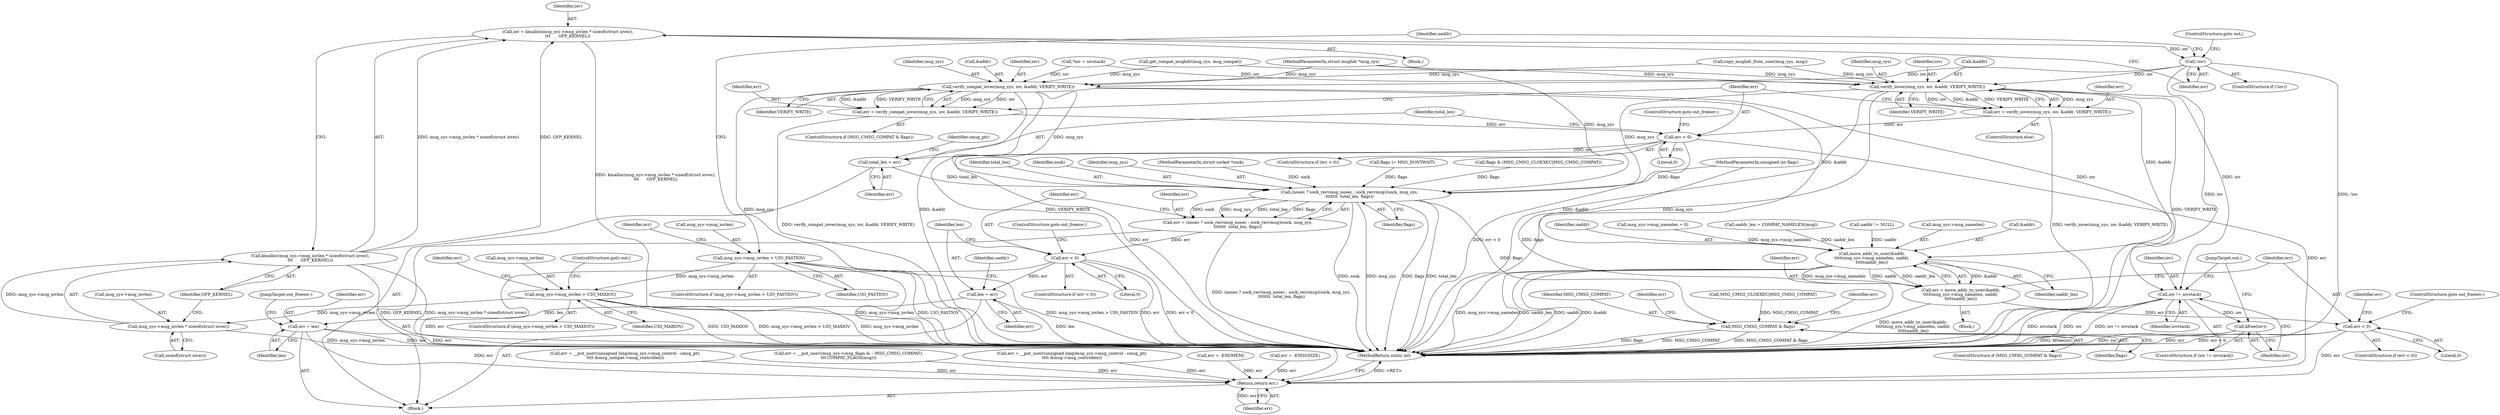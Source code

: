 digraph "0_linux_f3d3342602f8bcbf37d7c46641cb9bca7618eb1c_31@integer" {
"1000174" [label="(Call,iov = kmalloc(msg_sys->msg_iovlen * sizeof(struct iovec),\n\t\t\t      GFP_KERNEL))"];
"1000176" [label="(Call,kmalloc(msg_sys->msg_iovlen * sizeof(struct iovec),\n\t\t\t      GFP_KERNEL))"];
"1000177" [label="(Call,msg_sys->msg_iovlen * sizeof(struct iovec))"];
"1000164" [label="(Call,msg_sys->msg_iovlen > UIO_MAXIOV)"];
"1000153" [label="(Call,msg_sys->msg_iovlen > UIO_FASTIOV)"];
"1000185" [label="(Call,!iov)"];
"1000205" [label="(Call,verify_compat_iovec(msg_sys, iov, &addr, VERIFY_WRITE))"];
"1000203" [label="(Call,err = verify_compat_iovec(msg_sys, iov, &addr, VERIFY_WRITE))"];
"1000221" [label="(Call,err < 0)"];
"1000225" [label="(Call,total_len = err)"];
"1000262" [label="(Call,(nosec ? sock_recvmsg_nosec : sock_recvmsg)(sock, msg_sys,\n\t\t\t\t\t\t\t  total_len, flags))"];
"1000260" [label="(Call,err = (nosec ? sock_recvmsg_nosec : sock_recvmsg)(sock, msg_sys,\n\t\t\t\t\t\t\t  total_len, flags))"];
"1000268" [label="(Call,err < 0)"];
"1000272" [label="(Call,len = err)"];
"1000344" [label="(Call,err = len)"];
"1000355" [label="(Return,return err;)"];
"1000309" [label="(Call,MSG_CMSG_COMPAT & flags)"];
"1000282" [label="(Call,move_addr_to_user(&addr,\n\t\t\t\t\tmsg_sys->msg_namelen, uaddr,\n\t\t\t\t\tuaddr_len))"];
"1000280" [label="(Call,err = move_addr_to_user(&addr,\n\t\t\t\t\tmsg_sys->msg_namelen, uaddr,\n\t\t\t\t\tuaddr_len))"];
"1000291" [label="(Call,err < 0)"];
"1000349" [label="(Call,iov != iovstack)"];
"1000352" [label="(Call,kfree(iov))"];
"1000214" [label="(Call,verify_iovec(msg_sys, iov, &addr, VERIFY_WRITE))"];
"1000212" [label="(Call,err = verify_iovec(msg_sys, iov, &addr, VERIFY_WRITE))"];
"1000281" [label="(Identifier,err)"];
"1000175" [label="(Identifier,iov)"];
"1000244" [label="(Call,msg_sys->msg_namelen = 0)"];
"1000354" [label="(JumpTarget,out:)"];
"1000195" [label="(Call,uaddr_len = COMPAT_NAMELEN(msg))"];
"1000296" [label="(Identifier,err)"];
"1000272" [label="(Call,len = err)"];
"1000282" [label="(Call,move_addr_to_user(&addr,\n\t\t\t\t\tmsg_sys->msg_namelen, uaddr,\n\t\t\t\t\tuaddr_len))"];
"1000105" [label="(MethodParameterIn,struct socket *sock)"];
"1000153" [label="(Call,msg_sys->msg_iovlen > UIO_FASTIOV)"];
"1000267" [label="(ControlStructure,if (err < 0))"];
"1000266" [label="(Identifier,flags)"];
"1000177" [label="(Call,msg_sys->msg_iovlen * sizeof(struct iovec))"];
"1000216" [label="(Identifier,iov)"];
"1000257" [label="(Call,flags |= MSG_DONTWAIT)"];
"1000239" [label="(Call,flags & (MSG_CMSG_CLOEXEC|MSG_CMSG_COMPAT))"];
"1000351" [label="(Identifier,iovstack)"];
"1000169" [label="(ControlStructure,goto out;)"];
"1000280" [label="(Call,err = move_addr_to_user(&addr,\n\t\t\t\t\tmsg_sys->msg_namelen, uaddr,\n\t\t\t\t\tuaddr_len))"];
"1000145" [label="(Call,copy_msghdr_from_user(msg_sys, msg))"];
"1000276" [label="(Call,uaddr != NULL)"];
"1000189" [label="(Identifier,uaddr)"];
"1000345" [label="(Identifier,err)"];
"1000241" [label="(Call,MSG_CMSG_CLOEXEC|MSG_CMSG_COMPAT)"];
"1000212" [label="(Call,err = verify_iovec(msg_sys, iov, &addr, VERIFY_WRITE))"];
"1000328" [label="(Identifier,err)"];
"1000217" [label="(Call,&addr)"];
"1000277" [label="(Identifier,uaddr)"];
"1000181" [label="(Call,sizeof(struct iovec))"];
"1000213" [label="(Identifier,err)"];
"1000210" [label="(Identifier,VERIFY_WRITE)"];
"1000350" [label="(Identifier,iov)"];
"1000226" [label="(Identifier,total_len)"];
"1000344" [label="(Call,err = len)"];
"1000183" [label="(Identifier,GFP_KERNEL)"];
"1000108" [label="(MethodParameterIn,unsigned int flags)"];
"1000163" [label="(ControlStructure,if (msg_sys->msg_iovlen > UIO_MAXIOV))"];
"1000265" [label="(Identifier,total_len)"];
"1000261" [label="(Identifier,err)"];
"1000203" [label="(Call,err = verify_compat_iovec(msg_sys, iov, &addr, VERIFY_WRITE))"];
"1000312" [label="(Call,err = __put_user((unsigned long)msg_sys->msg_control - cmsg_ptr,\n\t\t\t\t &msg_compat->msg_controllen))"];
"1000135" [label="(Call,get_compat_msghdr(msg_sys, msg_compat))"];
"1000176" [label="(Call,kmalloc(msg_sys->msg_iovlen * sizeof(struct iovec),\n\t\t\t      GFP_KERNEL))"];
"1000346" [label="(Identifier,len)"];
"1000219" [label="(Identifier,VERIFY_WRITE)"];
"1000185" [label="(Call,!iov)"];
"1000222" [label="(Identifier,err)"];
"1000260" [label="(Call,err = (nosec ? sock_recvmsg_nosec : sock_recvmsg)(sock, msg_sys,\n\t\t\t\t\t\t\t  total_len, flags))"];
"1000229" [label="(Identifier,cmsg_ptr)"];
"1000274" [label="(Identifier,err)"];
"1000220" [label="(ControlStructure,if (err < 0))"];
"1000152" [label="(ControlStructure,if (msg_sys->msg_iovlen > UIO_FASTIOV))"];
"1000207" [label="(Identifier,iov)"];
"1000199" [label="(ControlStructure,if (MSG_CMSG_COMPAT & flags))"];
"1000263" [label="(Identifier,sock)"];
"1000158" [label="(Block,)"];
"1000214" [label="(Call,verify_iovec(msg_sys, iov, &addr, VERIFY_WRITE))"];
"1000204" [label="(Identifier,err)"];
"1000285" [label="(Call,msg_sys->msg_namelen)"];
"1000295" [label="(Call,err = __put_user((msg_sys->msg_flags & ~MSG_CMSG_COMPAT),\n\t\t\t COMPAT_FLAGS(msg)))"];
"1000269" [label="(Identifier,err)"];
"1000171" [label="(Identifier,err)"];
"1000352" [label="(Call,kfree(iov))"];
"1000279" [label="(Block,)"];
"1000262" [label="(Call,(nosec ? sock_recvmsg_nosec : sock_recvmsg)(sock, msg_sys,\n\t\t\t\t\t\t\t  total_len, flags))"];
"1000327" [label="(Call,err = __put_user((unsigned long)msg_sys->msg_control - cmsg_ptr,\n\t\t\t\t &msg->msg_controllen))"];
"1000154" [label="(Call,msg_sys->msg_iovlen)"];
"1000119" [label="(Call,*iov = iovstack)"];
"1000283" [label="(Call,&addr)"];
"1000268" [label="(Call,err < 0)"];
"1000110" [label="(Block,)"];
"1000353" [label="(Identifier,iov)"];
"1000170" [label="(Call,err = -ENOMEM)"];
"1000270" [label="(Literal,0)"];
"1000223" [label="(Literal,0)"];
"1000308" [label="(ControlStructure,if (MSG_CMSG_COMPAT & flags))"];
"1000206" [label="(Identifier,msg_sys)"];
"1000164" [label="(Call,msg_sys->msg_iovlen > UIO_MAXIOV)"];
"1000311" [label="(Identifier,flags)"];
"1000347" [label="(JumpTarget,out_freeiov:)"];
"1000349" [label="(Call,iov != iovstack)"];
"1000356" [label="(Identifier,err)"];
"1000357" [label="(MethodReturn,static int)"];
"1000310" [label="(Identifier,MSG_CMSG_COMPAT)"];
"1000165" [label="(Call,msg_sys->msg_iovlen)"];
"1000107" [label="(MethodParameterIn,struct msghdr *msg_sys)"];
"1000309" [label="(Call,MSG_CMSG_COMPAT & flags)"];
"1000211" [label="(ControlStructure,else)"];
"1000187" [label="(ControlStructure,goto out;)"];
"1000225" [label="(Call,total_len = err)"];
"1000289" [label="(Identifier,uaddr_len)"];
"1000291" [label="(Call,err < 0)"];
"1000157" [label="(Identifier,UIO_FASTIOV)"];
"1000294" [label="(ControlStructure,goto out_freeiov;)"];
"1000168" [label="(Identifier,UIO_MAXIOV)"];
"1000348" [label="(ControlStructure,if (iov != iovstack))"];
"1000273" [label="(Identifier,len)"];
"1000227" [label="(Identifier,err)"];
"1000186" [label="(Identifier,iov)"];
"1000160" [label="(Identifier,err)"];
"1000174" [label="(Call,iov = kmalloc(msg_sys->msg_iovlen * sizeof(struct iovec),\n\t\t\t      GFP_KERNEL))"];
"1000355" [label="(Return,return err;)"];
"1000290" [label="(ControlStructure,if (err < 0))"];
"1000221" [label="(Call,err < 0)"];
"1000313" [label="(Identifier,err)"];
"1000184" [label="(ControlStructure,if (!iov))"];
"1000271" [label="(ControlStructure,goto out_freeiov;)"];
"1000292" [label="(Identifier,err)"];
"1000178" [label="(Call,msg_sys->msg_iovlen)"];
"1000224" [label="(ControlStructure,goto out_freeiov;)"];
"1000288" [label="(Identifier,uaddr)"];
"1000264" [label="(Identifier,msg_sys)"];
"1000159" [label="(Call,err = -EMSGSIZE)"];
"1000208" [label="(Call,&addr)"];
"1000205" [label="(Call,verify_compat_iovec(msg_sys, iov, &addr, VERIFY_WRITE))"];
"1000293" [label="(Literal,0)"];
"1000215" [label="(Identifier,msg_sys)"];
"1000174" -> "1000158"  [label="AST: "];
"1000174" -> "1000176"  [label="CFG: "];
"1000175" -> "1000174"  [label="AST: "];
"1000176" -> "1000174"  [label="AST: "];
"1000186" -> "1000174"  [label="CFG: "];
"1000174" -> "1000357"  [label="DDG: kmalloc(msg_sys->msg_iovlen * sizeof(struct iovec),\n\t\t\t      GFP_KERNEL)"];
"1000176" -> "1000174"  [label="DDG: msg_sys->msg_iovlen * sizeof(struct iovec)"];
"1000176" -> "1000174"  [label="DDG: GFP_KERNEL"];
"1000174" -> "1000185"  [label="DDG: iov"];
"1000176" -> "1000183"  [label="CFG: "];
"1000177" -> "1000176"  [label="AST: "];
"1000183" -> "1000176"  [label="AST: "];
"1000176" -> "1000357"  [label="DDG: msg_sys->msg_iovlen * sizeof(struct iovec)"];
"1000176" -> "1000357"  [label="DDG: GFP_KERNEL"];
"1000177" -> "1000176"  [label="DDG: msg_sys->msg_iovlen"];
"1000177" -> "1000181"  [label="CFG: "];
"1000178" -> "1000177"  [label="AST: "];
"1000181" -> "1000177"  [label="AST: "];
"1000183" -> "1000177"  [label="CFG: "];
"1000177" -> "1000357"  [label="DDG: msg_sys->msg_iovlen"];
"1000164" -> "1000177"  [label="DDG: msg_sys->msg_iovlen"];
"1000164" -> "1000163"  [label="AST: "];
"1000164" -> "1000168"  [label="CFG: "];
"1000165" -> "1000164"  [label="AST: "];
"1000168" -> "1000164"  [label="AST: "];
"1000169" -> "1000164"  [label="CFG: "];
"1000171" -> "1000164"  [label="CFG: "];
"1000164" -> "1000357"  [label="DDG: UIO_MAXIOV"];
"1000164" -> "1000357"  [label="DDG: msg_sys->msg_iovlen > UIO_MAXIOV"];
"1000164" -> "1000357"  [label="DDG: msg_sys->msg_iovlen"];
"1000153" -> "1000164"  [label="DDG: msg_sys->msg_iovlen"];
"1000153" -> "1000152"  [label="AST: "];
"1000153" -> "1000157"  [label="CFG: "];
"1000154" -> "1000153"  [label="AST: "];
"1000157" -> "1000153"  [label="AST: "];
"1000160" -> "1000153"  [label="CFG: "];
"1000189" -> "1000153"  [label="CFG: "];
"1000153" -> "1000357"  [label="DDG: UIO_FASTIOV"];
"1000153" -> "1000357"  [label="DDG: msg_sys->msg_iovlen > UIO_FASTIOV"];
"1000153" -> "1000357"  [label="DDG: msg_sys->msg_iovlen"];
"1000185" -> "1000184"  [label="AST: "];
"1000185" -> "1000186"  [label="CFG: "];
"1000186" -> "1000185"  [label="AST: "];
"1000187" -> "1000185"  [label="CFG: "];
"1000189" -> "1000185"  [label="CFG: "];
"1000185" -> "1000357"  [label="DDG: iov"];
"1000185" -> "1000357"  [label="DDG: !iov"];
"1000185" -> "1000205"  [label="DDG: iov"];
"1000185" -> "1000214"  [label="DDG: iov"];
"1000205" -> "1000203"  [label="AST: "];
"1000205" -> "1000210"  [label="CFG: "];
"1000206" -> "1000205"  [label="AST: "];
"1000207" -> "1000205"  [label="AST: "];
"1000208" -> "1000205"  [label="AST: "];
"1000210" -> "1000205"  [label="AST: "];
"1000203" -> "1000205"  [label="CFG: "];
"1000205" -> "1000357"  [label="DDG: VERIFY_WRITE"];
"1000205" -> "1000357"  [label="DDG: msg_sys"];
"1000205" -> "1000357"  [label="DDG: &addr"];
"1000205" -> "1000203"  [label="DDG: msg_sys"];
"1000205" -> "1000203"  [label="DDG: iov"];
"1000205" -> "1000203"  [label="DDG: &addr"];
"1000205" -> "1000203"  [label="DDG: VERIFY_WRITE"];
"1000135" -> "1000205"  [label="DDG: msg_sys"];
"1000145" -> "1000205"  [label="DDG: msg_sys"];
"1000107" -> "1000205"  [label="DDG: msg_sys"];
"1000119" -> "1000205"  [label="DDG: iov"];
"1000205" -> "1000262"  [label="DDG: msg_sys"];
"1000205" -> "1000282"  [label="DDG: &addr"];
"1000205" -> "1000349"  [label="DDG: iov"];
"1000203" -> "1000199"  [label="AST: "];
"1000204" -> "1000203"  [label="AST: "];
"1000222" -> "1000203"  [label="CFG: "];
"1000203" -> "1000357"  [label="DDG: verify_compat_iovec(msg_sys, iov, &addr, VERIFY_WRITE)"];
"1000203" -> "1000221"  [label="DDG: err"];
"1000221" -> "1000220"  [label="AST: "];
"1000221" -> "1000223"  [label="CFG: "];
"1000222" -> "1000221"  [label="AST: "];
"1000223" -> "1000221"  [label="AST: "];
"1000224" -> "1000221"  [label="CFG: "];
"1000226" -> "1000221"  [label="CFG: "];
"1000221" -> "1000357"  [label="DDG: err < 0"];
"1000221" -> "1000357"  [label="DDG: err"];
"1000212" -> "1000221"  [label="DDG: err"];
"1000221" -> "1000225"  [label="DDG: err"];
"1000221" -> "1000355"  [label="DDG: err"];
"1000225" -> "1000110"  [label="AST: "];
"1000225" -> "1000227"  [label="CFG: "];
"1000226" -> "1000225"  [label="AST: "];
"1000227" -> "1000225"  [label="AST: "];
"1000229" -> "1000225"  [label="CFG: "];
"1000225" -> "1000262"  [label="DDG: total_len"];
"1000262" -> "1000260"  [label="AST: "];
"1000262" -> "1000266"  [label="CFG: "];
"1000263" -> "1000262"  [label="AST: "];
"1000264" -> "1000262"  [label="AST: "];
"1000265" -> "1000262"  [label="AST: "];
"1000266" -> "1000262"  [label="AST: "];
"1000260" -> "1000262"  [label="CFG: "];
"1000262" -> "1000357"  [label="DDG: total_len"];
"1000262" -> "1000357"  [label="DDG: sock"];
"1000262" -> "1000357"  [label="DDG: msg_sys"];
"1000262" -> "1000357"  [label="DDG: flags"];
"1000262" -> "1000260"  [label="DDG: sock"];
"1000262" -> "1000260"  [label="DDG: msg_sys"];
"1000262" -> "1000260"  [label="DDG: total_len"];
"1000262" -> "1000260"  [label="DDG: flags"];
"1000105" -> "1000262"  [label="DDG: sock"];
"1000214" -> "1000262"  [label="DDG: msg_sys"];
"1000107" -> "1000262"  [label="DDG: msg_sys"];
"1000239" -> "1000262"  [label="DDG: flags"];
"1000257" -> "1000262"  [label="DDG: flags"];
"1000108" -> "1000262"  [label="DDG: flags"];
"1000262" -> "1000309"  [label="DDG: flags"];
"1000260" -> "1000110"  [label="AST: "];
"1000261" -> "1000260"  [label="AST: "];
"1000269" -> "1000260"  [label="CFG: "];
"1000260" -> "1000357"  [label="DDG: (nosec ? sock_recvmsg_nosec : sock_recvmsg)(sock, msg_sys,\n\t\t\t\t\t\t\t  total_len, flags)"];
"1000260" -> "1000268"  [label="DDG: err"];
"1000268" -> "1000267"  [label="AST: "];
"1000268" -> "1000270"  [label="CFG: "];
"1000269" -> "1000268"  [label="AST: "];
"1000270" -> "1000268"  [label="AST: "];
"1000271" -> "1000268"  [label="CFG: "];
"1000273" -> "1000268"  [label="CFG: "];
"1000268" -> "1000357"  [label="DDG: err"];
"1000268" -> "1000357"  [label="DDG: err < 0"];
"1000268" -> "1000272"  [label="DDG: err"];
"1000268" -> "1000355"  [label="DDG: err"];
"1000272" -> "1000110"  [label="AST: "];
"1000272" -> "1000274"  [label="CFG: "];
"1000273" -> "1000272"  [label="AST: "];
"1000274" -> "1000272"  [label="AST: "];
"1000277" -> "1000272"  [label="CFG: "];
"1000272" -> "1000357"  [label="DDG: len"];
"1000272" -> "1000344"  [label="DDG: len"];
"1000344" -> "1000110"  [label="AST: "];
"1000344" -> "1000346"  [label="CFG: "];
"1000345" -> "1000344"  [label="AST: "];
"1000346" -> "1000344"  [label="AST: "];
"1000347" -> "1000344"  [label="CFG: "];
"1000344" -> "1000357"  [label="DDG: len"];
"1000344" -> "1000357"  [label="DDG: err"];
"1000344" -> "1000355"  [label="DDG: err"];
"1000355" -> "1000110"  [label="AST: "];
"1000355" -> "1000356"  [label="CFG: "];
"1000356" -> "1000355"  [label="AST: "];
"1000357" -> "1000355"  [label="CFG: "];
"1000355" -> "1000357"  [label="DDG: <RET>"];
"1000356" -> "1000355"  [label="DDG: err"];
"1000291" -> "1000355"  [label="DDG: err"];
"1000295" -> "1000355"  [label="DDG: err"];
"1000327" -> "1000355"  [label="DDG: err"];
"1000170" -> "1000355"  [label="DDG: err"];
"1000312" -> "1000355"  [label="DDG: err"];
"1000159" -> "1000355"  [label="DDG: err"];
"1000309" -> "1000308"  [label="AST: "];
"1000309" -> "1000311"  [label="CFG: "];
"1000310" -> "1000309"  [label="AST: "];
"1000311" -> "1000309"  [label="AST: "];
"1000313" -> "1000309"  [label="CFG: "];
"1000328" -> "1000309"  [label="CFG: "];
"1000309" -> "1000357"  [label="DDG: MSG_CMSG_COMPAT"];
"1000309" -> "1000357"  [label="DDG: MSG_CMSG_COMPAT & flags"];
"1000309" -> "1000357"  [label="DDG: flags"];
"1000241" -> "1000309"  [label="DDG: MSG_CMSG_COMPAT"];
"1000108" -> "1000309"  [label="DDG: flags"];
"1000282" -> "1000280"  [label="AST: "];
"1000282" -> "1000289"  [label="CFG: "];
"1000283" -> "1000282"  [label="AST: "];
"1000285" -> "1000282"  [label="AST: "];
"1000288" -> "1000282"  [label="AST: "];
"1000289" -> "1000282"  [label="AST: "];
"1000280" -> "1000282"  [label="CFG: "];
"1000282" -> "1000357"  [label="DDG: msg_sys->msg_namelen"];
"1000282" -> "1000357"  [label="DDG: uaddr_len"];
"1000282" -> "1000357"  [label="DDG: uaddr"];
"1000282" -> "1000357"  [label="DDG: &addr"];
"1000282" -> "1000280"  [label="DDG: &addr"];
"1000282" -> "1000280"  [label="DDG: msg_sys->msg_namelen"];
"1000282" -> "1000280"  [label="DDG: uaddr"];
"1000282" -> "1000280"  [label="DDG: uaddr_len"];
"1000214" -> "1000282"  [label="DDG: &addr"];
"1000244" -> "1000282"  [label="DDG: msg_sys->msg_namelen"];
"1000276" -> "1000282"  [label="DDG: uaddr"];
"1000195" -> "1000282"  [label="DDG: uaddr_len"];
"1000280" -> "1000279"  [label="AST: "];
"1000281" -> "1000280"  [label="AST: "];
"1000292" -> "1000280"  [label="CFG: "];
"1000280" -> "1000357"  [label="DDG: move_addr_to_user(&addr,\n\t\t\t\t\tmsg_sys->msg_namelen, uaddr,\n\t\t\t\t\tuaddr_len)"];
"1000280" -> "1000291"  [label="DDG: err"];
"1000291" -> "1000290"  [label="AST: "];
"1000291" -> "1000293"  [label="CFG: "];
"1000292" -> "1000291"  [label="AST: "];
"1000293" -> "1000291"  [label="AST: "];
"1000294" -> "1000291"  [label="CFG: "];
"1000296" -> "1000291"  [label="CFG: "];
"1000291" -> "1000357"  [label="DDG: err < 0"];
"1000291" -> "1000357"  [label="DDG: err"];
"1000349" -> "1000348"  [label="AST: "];
"1000349" -> "1000351"  [label="CFG: "];
"1000350" -> "1000349"  [label="AST: "];
"1000351" -> "1000349"  [label="AST: "];
"1000353" -> "1000349"  [label="CFG: "];
"1000354" -> "1000349"  [label="CFG: "];
"1000349" -> "1000357"  [label="DDG: iov != iovstack"];
"1000349" -> "1000357"  [label="DDG: iovstack"];
"1000349" -> "1000357"  [label="DDG: iov"];
"1000214" -> "1000349"  [label="DDG: iov"];
"1000349" -> "1000352"  [label="DDG: iov"];
"1000352" -> "1000348"  [label="AST: "];
"1000352" -> "1000353"  [label="CFG: "];
"1000353" -> "1000352"  [label="AST: "];
"1000354" -> "1000352"  [label="CFG: "];
"1000352" -> "1000357"  [label="DDG: iov"];
"1000352" -> "1000357"  [label="DDG: kfree(iov)"];
"1000214" -> "1000212"  [label="AST: "];
"1000214" -> "1000219"  [label="CFG: "];
"1000215" -> "1000214"  [label="AST: "];
"1000216" -> "1000214"  [label="AST: "];
"1000217" -> "1000214"  [label="AST: "];
"1000219" -> "1000214"  [label="AST: "];
"1000212" -> "1000214"  [label="CFG: "];
"1000214" -> "1000357"  [label="DDG: VERIFY_WRITE"];
"1000214" -> "1000357"  [label="DDG: &addr"];
"1000214" -> "1000357"  [label="DDG: msg_sys"];
"1000214" -> "1000212"  [label="DDG: msg_sys"];
"1000214" -> "1000212"  [label="DDG: iov"];
"1000214" -> "1000212"  [label="DDG: &addr"];
"1000214" -> "1000212"  [label="DDG: VERIFY_WRITE"];
"1000135" -> "1000214"  [label="DDG: msg_sys"];
"1000145" -> "1000214"  [label="DDG: msg_sys"];
"1000107" -> "1000214"  [label="DDG: msg_sys"];
"1000119" -> "1000214"  [label="DDG: iov"];
"1000212" -> "1000211"  [label="AST: "];
"1000213" -> "1000212"  [label="AST: "];
"1000222" -> "1000212"  [label="CFG: "];
"1000212" -> "1000357"  [label="DDG: verify_iovec(msg_sys, iov, &addr, VERIFY_WRITE)"];
}
